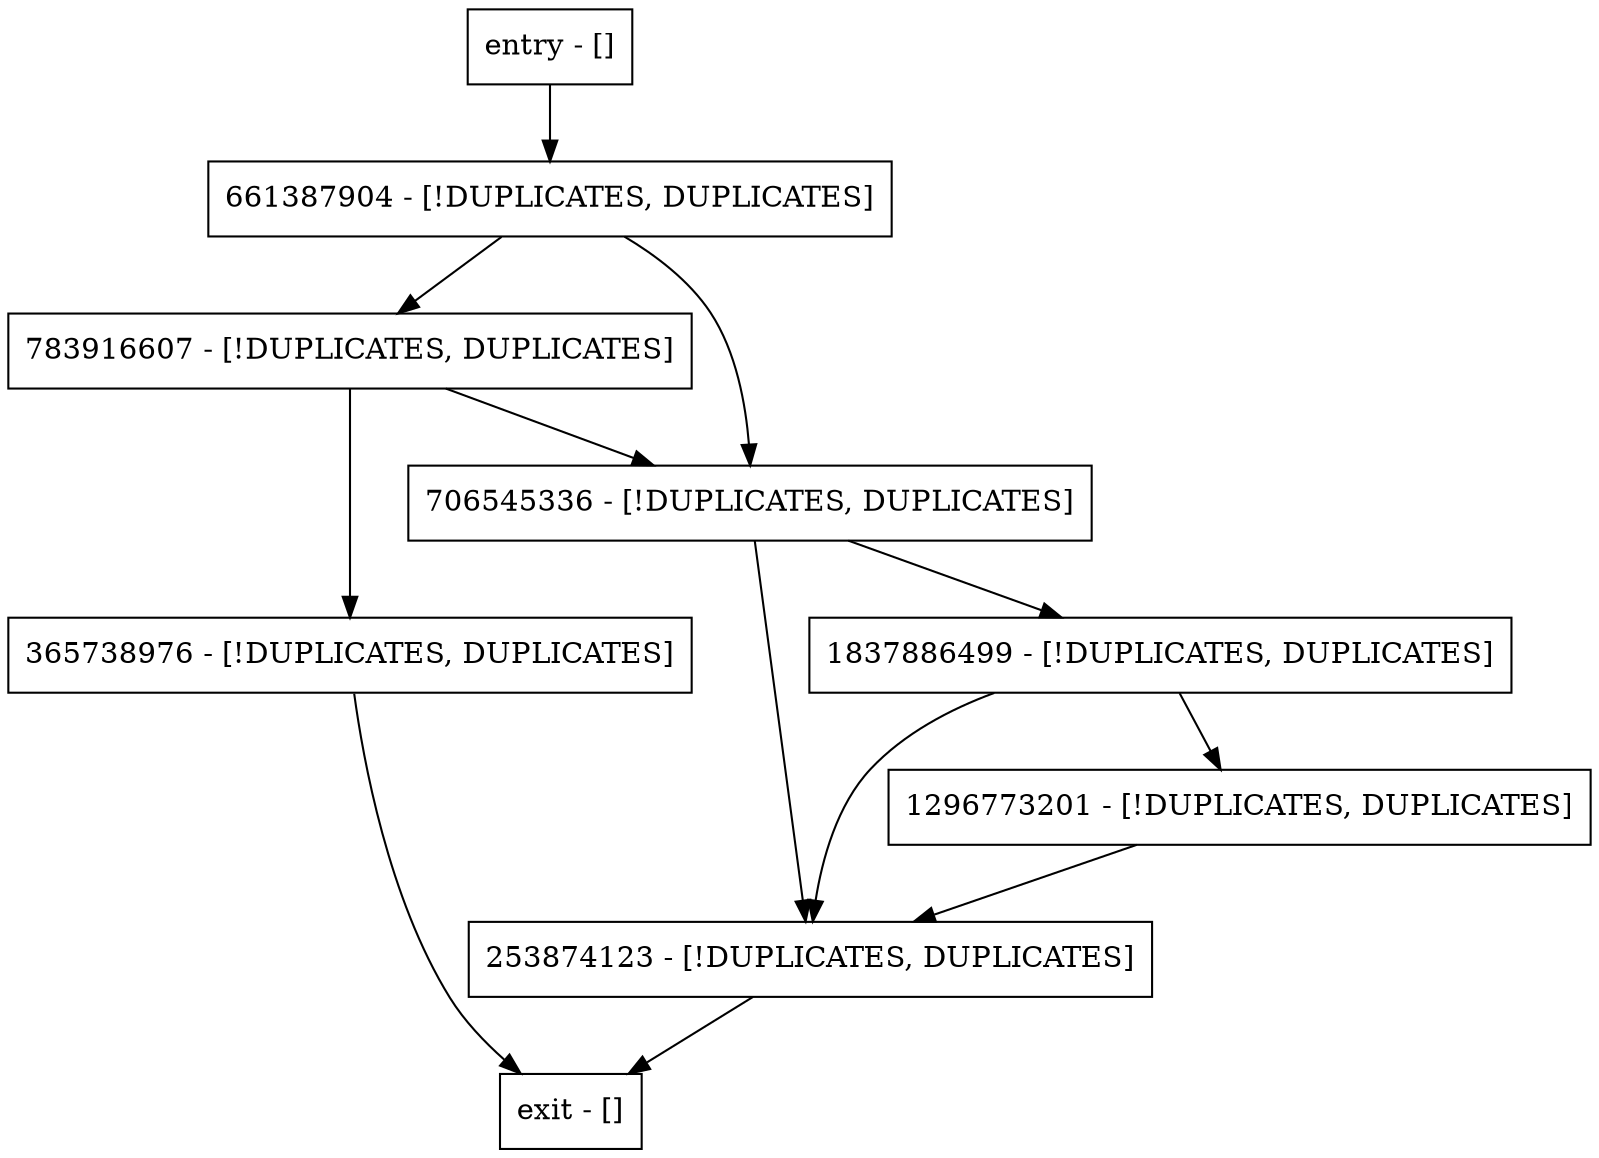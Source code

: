 digraph <init> {
node [shape=record];
entry [label="entry - []"];
exit [label="exit - []"];
365738976 [label="365738976 - [!DUPLICATES, DUPLICATES]"];
783916607 [label="783916607 - [!DUPLICATES, DUPLICATES]"];
253874123 [label="253874123 - [!DUPLICATES, DUPLICATES]"];
1296773201 [label="1296773201 - [!DUPLICATES, DUPLICATES]"];
661387904 [label="661387904 - [!DUPLICATES, DUPLICATES]"];
706545336 [label="706545336 - [!DUPLICATES, DUPLICATES]"];
1837886499 [label="1837886499 - [!DUPLICATES, DUPLICATES]"];
entry;
exit;
entry -> 661387904;
365738976 -> exit;
783916607 -> 365738976;
783916607 -> 706545336;
253874123 -> exit;
1296773201 -> 253874123;
661387904 -> 783916607;
661387904 -> 706545336;
706545336 -> 253874123;
706545336 -> 1837886499;
1837886499 -> 253874123;
1837886499 -> 1296773201;
}
